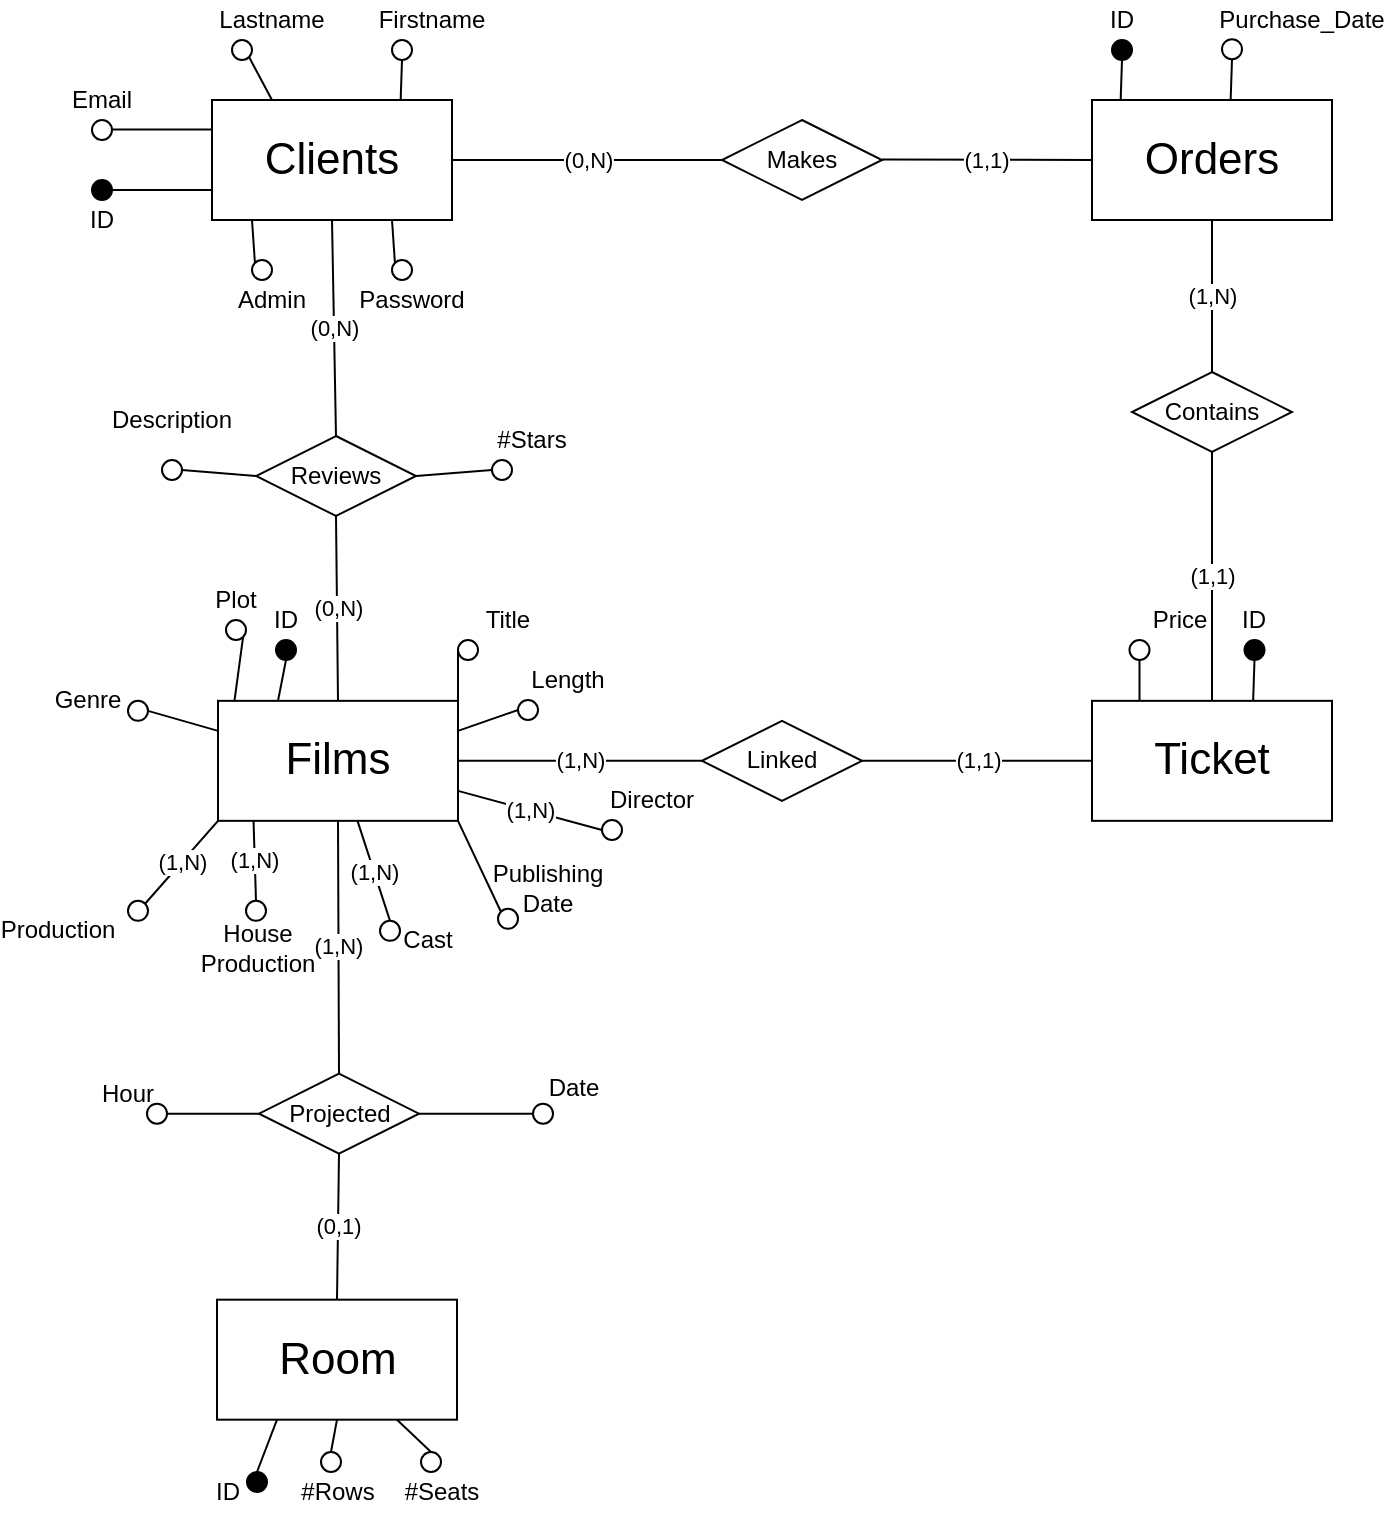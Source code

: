 <mxfile version="15.5.2" type="device"><diagram id="5U_fupSx3_Vks2VWwkDU" name="Page-1"><mxGraphModel dx="1422" dy="762" grid="1" gridSize="10" guides="1" tooltips="1" connect="1" arrows="1" fold="1" page="1" pageScale="1" pageWidth="827" pageHeight="1169" math="0" shadow="0"><root><mxCell id="0"/><mxCell id="1" parent="0"/><mxCell id="9pGrAWd3-8ZgXKkpWFbN-2" value="&lt;font style=&quot;font-size: 22px&quot;&gt;Clients&lt;/font&gt;" style="rounded=0;whiteSpace=wrap;html=1;" vertex="1" parent="1"><mxGeometry x="189" y="175" width="120" height="60" as="geometry"/></mxCell><mxCell id="9pGrAWd3-8ZgXKkpWFbN-3" value="" style="ellipse;whiteSpace=wrap;html=1;aspect=fixed;fillColor=none;" vertex="1" parent="1"><mxGeometry x="129" y="185" width="10" height="10" as="geometry"/></mxCell><mxCell id="9pGrAWd3-8ZgXKkpWFbN-4" value="Email" style="text;html=1;strokeColor=none;fillColor=none;align=center;verticalAlign=middle;whiteSpace=wrap;rounded=0;" vertex="1" parent="1"><mxGeometry x="114" y="165" width="40" height="20" as="geometry"/></mxCell><mxCell id="9pGrAWd3-8ZgXKkpWFbN-7" value="" style="ellipse;whiteSpace=wrap;html=1;aspect=fixed;fillColor=none;" vertex="1" parent="1"><mxGeometry x="279" y="145" width="10" height="10" as="geometry"/></mxCell><mxCell id="9pGrAWd3-8ZgXKkpWFbN-8" value="Firstname" style="text;html=1;strokeColor=none;fillColor=none;align=center;verticalAlign=middle;whiteSpace=wrap;rounded=0;" vertex="1" parent="1"><mxGeometry x="279" y="125" width="40" height="20" as="geometry"/></mxCell><mxCell id="9pGrAWd3-8ZgXKkpWFbN-9" value="" style="endArrow=none;html=1;exitX=0.786;exitY=0.007;exitDx=0;exitDy=0;entryX=0.5;entryY=1;entryDx=0;entryDy=0;exitPerimeter=0;" edge="1" parent="1" source="9pGrAWd3-8ZgXKkpWFbN-2" target="9pGrAWd3-8ZgXKkpWFbN-7"><mxGeometry width="50" height="50" relative="1" as="geometry"><mxPoint x="249" y="165.0" as="sourcePoint"/><mxPoint x="299" y="165.0" as="targetPoint"/></mxGeometry></mxCell><mxCell id="9pGrAWd3-8ZgXKkpWFbN-10" value="" style="ellipse;whiteSpace=wrap;html=1;aspect=fixed;fillColor=none;" vertex="1" parent="1"><mxGeometry x="199" y="145" width="10" height="10" as="geometry"/></mxCell><mxCell id="9pGrAWd3-8ZgXKkpWFbN-11" value="Lastname" style="text;html=1;strokeColor=none;fillColor=none;align=center;verticalAlign=middle;whiteSpace=wrap;rounded=0;" vertex="1" parent="1"><mxGeometry x="199" y="125" width="40" height="20" as="geometry"/></mxCell><mxCell id="9pGrAWd3-8ZgXKkpWFbN-12" value="" style="endArrow=none;html=1;exitX=0.25;exitY=0;exitDx=0;exitDy=0;entryX=1;entryY=1;entryDx=0;entryDy=0;" edge="1" parent="1" source="9pGrAWd3-8ZgXKkpWFbN-2" target="9pGrAWd3-8ZgXKkpWFbN-10"><mxGeometry width="50" height="50" relative="1" as="geometry"><mxPoint x="293.32" y="185.42" as="sourcePoint"/><mxPoint x="294" y="165" as="targetPoint"/></mxGeometry></mxCell><mxCell id="9pGrAWd3-8ZgXKkpWFbN-13" value="" style="ellipse;whiteSpace=wrap;html=1;aspect=fixed;fillColor=none;" vertex="1" parent="1"><mxGeometry x="279" y="255" width="10" height="10" as="geometry"/></mxCell><mxCell id="9pGrAWd3-8ZgXKkpWFbN-14" value="Password" style="text;html=1;strokeColor=none;fillColor=none;align=center;verticalAlign=middle;whiteSpace=wrap;rounded=0;" vertex="1" parent="1"><mxGeometry x="269" y="265" width="40" height="20" as="geometry"/></mxCell><mxCell id="9pGrAWd3-8ZgXKkpWFbN-15" value="" style="endArrow=none;html=1;exitX=0.75;exitY=1;exitDx=0;exitDy=0;entryX=0;entryY=0;entryDx=0;entryDy=0;" edge="1" parent="1" source="9pGrAWd3-8ZgXKkpWFbN-2" target="9pGrAWd3-8ZgXKkpWFbN-13"><mxGeometry width="50" height="50" relative="1" as="geometry"><mxPoint x="293.32" y="185.42" as="sourcePoint"/><mxPoint x="294" y="165" as="targetPoint"/></mxGeometry></mxCell><mxCell id="9pGrAWd3-8ZgXKkpWFbN-16" value="" style="ellipse;whiteSpace=wrap;html=1;aspect=fixed;fillColor=none;" vertex="1" parent="1"><mxGeometry x="209" y="255" width="10" height="10" as="geometry"/></mxCell><mxCell id="9pGrAWd3-8ZgXKkpWFbN-17" value="Admin" style="text;html=1;strokeColor=none;fillColor=none;align=center;verticalAlign=middle;whiteSpace=wrap;rounded=0;" vertex="1" parent="1"><mxGeometry x="199" y="265" width="40" height="20" as="geometry"/></mxCell><mxCell id="9pGrAWd3-8ZgXKkpWFbN-18" value="" style="endArrow=none;html=1;exitX=0.75;exitY=1;exitDx=0;exitDy=0;entryX=0;entryY=0;entryDx=0;entryDy=0;" edge="1" parent="1" target="9pGrAWd3-8ZgXKkpWFbN-16"><mxGeometry width="50" height="50" relative="1" as="geometry"><mxPoint x="209" y="235" as="sourcePoint"/><mxPoint x="224" y="165" as="targetPoint"/></mxGeometry></mxCell><mxCell id="9pGrAWd3-8ZgXKkpWFbN-20" value="" style="endArrow=none;html=1;exitX=1;exitY=0.25;exitDx=0;exitDy=0;" edge="1" parent="1"><mxGeometry width="50" height="50" relative="1" as="geometry"><mxPoint x="139" y="189.76" as="sourcePoint"/><mxPoint x="189" y="189.76" as="targetPoint"/></mxGeometry></mxCell><mxCell id="9pGrAWd3-8ZgXKkpWFbN-21" value="Makes" style="rhombus;whiteSpace=wrap;html=1;fillColor=none;" vertex="1" parent="1"><mxGeometry x="444" y="185" width="80" height="40" as="geometry"/></mxCell><mxCell id="9pGrAWd3-8ZgXKkpWFbN-22" value="&lt;font style=&quot;font-size: 22px&quot;&gt;Orders&lt;/font&gt;" style="rounded=0;whiteSpace=wrap;html=1;" vertex="1" parent="1"><mxGeometry x="629" y="175" width="120" height="60" as="geometry"/></mxCell><mxCell id="9pGrAWd3-8ZgXKkpWFbN-23" value="(1,1)" style="endArrow=none;html=1;exitX=1;exitY=0.5;exitDx=0;exitDy=0;entryX=0;entryY=0.5;entryDx=0;entryDy=0;" edge="1" parent="1" target="9pGrAWd3-8ZgXKkpWFbN-22"><mxGeometry width="50" height="50" relative="1" as="geometry"><mxPoint x="524" y="204.76" as="sourcePoint"/><mxPoint x="584" y="204.76" as="targetPoint"/></mxGeometry></mxCell><mxCell id="9pGrAWd3-8ZgXKkpWFbN-24" value="" style="ellipse;whiteSpace=wrap;html=1;aspect=fixed;fillColor=#000000;" vertex="1" parent="1"><mxGeometry x="639" y="145" width="10" height="10" as="geometry"/></mxCell><mxCell id="9pGrAWd3-8ZgXKkpWFbN-25" value="ID" style="text;html=1;strokeColor=none;fillColor=none;align=center;verticalAlign=middle;whiteSpace=wrap;rounded=0;" vertex="1" parent="1"><mxGeometry x="624" y="125" width="40" height="20" as="geometry"/></mxCell><mxCell id="9pGrAWd3-8ZgXKkpWFbN-26" value="" style="endArrow=none;html=1;exitX=0.786;exitY=0.007;exitDx=0;exitDy=0;entryX=0.5;entryY=1;entryDx=0;entryDy=0;exitPerimeter=0;" edge="1" parent="1" target="9pGrAWd3-8ZgXKkpWFbN-24"><mxGeometry width="50" height="50" relative="1" as="geometry"><mxPoint x="643.32" y="175.42" as="sourcePoint"/><mxPoint x="659" y="165.0" as="targetPoint"/></mxGeometry></mxCell><mxCell id="9pGrAWd3-8ZgXKkpWFbN-27" value="" style="ellipse;whiteSpace=wrap;html=1;aspect=fixed;fillColor=none;" vertex="1" parent="1"><mxGeometry x="694" y="144.58" width="10" height="10" as="geometry"/></mxCell><mxCell id="9pGrAWd3-8ZgXKkpWFbN-28" value="Purchase_Date" style="text;html=1;strokeColor=none;fillColor=none;align=center;verticalAlign=middle;whiteSpace=wrap;rounded=0;" vertex="1" parent="1"><mxGeometry x="714" y="125" width="40" height="20" as="geometry"/></mxCell><mxCell id="9pGrAWd3-8ZgXKkpWFbN-29" value="" style="endArrow=none;html=1;exitX=0.786;exitY=0.007;exitDx=0;exitDy=0;entryX=0.5;entryY=1;entryDx=0;entryDy=0;exitPerimeter=0;" edge="1" parent="1" target="9pGrAWd3-8ZgXKkpWFbN-27"><mxGeometry width="50" height="50" relative="1" as="geometry"><mxPoint x="698.32" y="175" as="sourcePoint"/><mxPoint x="714" y="164.58" as="targetPoint"/></mxGeometry></mxCell><mxCell id="9pGrAWd3-8ZgXKkpWFbN-43" value="(1,N)" style="endArrow=none;html=1;exitX=0.5;exitY=0;exitDx=0;exitDy=0;entryX=0.5;entryY=1;entryDx=0;entryDy=0;" edge="1" parent="1" source="9pGrAWd3-8ZgXKkpWFbN-105" target="9pGrAWd3-8ZgXKkpWFbN-22"><mxGeometry width="50" height="50" relative="1" as="geometry"><mxPoint x="859" y="205" as="sourcePoint"/><mxPoint x="809" y="175" as="targetPoint"/></mxGeometry></mxCell><mxCell id="9pGrAWd3-8ZgXKkpWFbN-58" value="(0,N)" style="endArrow=none;html=1;exitX=0;exitY=0.5;exitDx=0;exitDy=0;entryX=1;entryY=0.5;entryDx=0;entryDy=0;" edge="1" parent="1" source="9pGrAWd3-8ZgXKkpWFbN-21"><mxGeometry width="50" height="50" relative="1" as="geometry"><mxPoint x="374" y="205" as="sourcePoint"/><mxPoint x="309" y="205" as="targetPoint"/></mxGeometry></mxCell><mxCell id="9pGrAWd3-8ZgXKkpWFbN-61" value="" style="ellipse;whiteSpace=wrap;html=1;aspect=fixed;fillColor=#000000;" vertex="1" parent="1"><mxGeometry x="129" y="215" width="10" height="10" as="geometry"/></mxCell><mxCell id="9pGrAWd3-8ZgXKkpWFbN-62" value="" style="endArrow=none;html=1;exitX=1;exitY=0.5;exitDx=0;exitDy=0;entryX=0;entryY=0.75;entryDx=0;entryDy=0;" edge="1" parent="1" source="9pGrAWd3-8ZgXKkpWFbN-61" target="9pGrAWd3-8ZgXKkpWFbN-2"><mxGeometry width="50" height="50" relative="1" as="geometry"><mxPoint x="129" y="235" as="sourcePoint"/><mxPoint x="179" y="235" as="targetPoint"/></mxGeometry></mxCell><mxCell id="9pGrAWd3-8ZgXKkpWFbN-63" value="ID" style="text;html=1;strokeColor=none;fillColor=none;align=center;verticalAlign=middle;whiteSpace=wrap;rounded=0;" vertex="1" parent="1"><mxGeometry x="114" y="225" width="40" height="20" as="geometry"/></mxCell><mxCell id="9pGrAWd3-8ZgXKkpWFbN-84" value="(1,N)" style="endArrow=none;html=1;exitX=0.5;exitY=1;exitDx=0;exitDy=0;entryX=0.5;entryY=0;entryDx=0;entryDy=0;" edge="1" parent="1" source="9pGrAWd3-8ZgXKkpWFbN-107" target="9pGrAWd3-8ZgXKkpWFbN-89"><mxGeometry width="50" height="50" relative="1" as="geometry"><mxPoint x="607" y="265.0" as="sourcePoint"/><mxPoint x="284" y="565" as="targetPoint"/></mxGeometry></mxCell><mxCell id="9pGrAWd3-8ZgXKkpWFbN-89" value="Projected" style="rhombus;whiteSpace=wrap;html=1;fillColor=none;" vertex="1" parent="1"><mxGeometry x="212.5" y="661.84" width="80" height="40" as="geometry"/></mxCell><mxCell id="9pGrAWd3-8ZgXKkpWFbN-90" value="(0,1)" style="endArrow=none;html=1;exitX=0.5;exitY=1;exitDx=0;exitDy=0;entryX=0.5;entryY=0;entryDx=0;entryDy=0;" edge="1" parent="1" source="9pGrAWd3-8ZgXKkpWFbN-89" target="9pGrAWd3-8ZgXKkpWFbN-91"><mxGeometry width="50" height="50" relative="1" as="geometry"><mxPoint x="628.5" y="465.42" as="sourcePoint"/><mxPoint x="628.5" y="555.42" as="targetPoint"/></mxGeometry></mxCell><mxCell id="9pGrAWd3-8ZgXKkpWFbN-91" value="&lt;font style=&quot;font-size: 22px&quot;&gt;Room&lt;/font&gt;" style="rounded=0;whiteSpace=wrap;html=1;" vertex="1" parent="1"><mxGeometry x="191.5" y="774.84" width="120" height="60" as="geometry"/></mxCell><mxCell id="9pGrAWd3-8ZgXKkpWFbN-99" value="" style="ellipse;whiteSpace=wrap;html=1;aspect=fixed;fillColor=#000000;" vertex="1" parent="1"><mxGeometry x="206.5" y="861" width="10" height="10" as="geometry"/></mxCell><mxCell id="9pGrAWd3-8ZgXKkpWFbN-100" value="" style="endArrow=none;html=1;exitX=0.25;exitY=1;exitDx=0;exitDy=0;entryX=0.5;entryY=0;entryDx=0;entryDy=0;" edge="1" parent="1" target="9pGrAWd3-8ZgXKkpWFbN-99" source="9pGrAWd3-8ZgXKkpWFbN-91"><mxGeometry width="50" height="50" relative="1" as="geometry"><mxPoint x="210.82" y="891.42" as="sourcePoint"/><mxPoint x="196.5" y="854" as="targetPoint"/></mxGeometry></mxCell><mxCell id="9pGrAWd3-8ZgXKkpWFbN-101" value="ID" style="text;html=1;strokeColor=none;fillColor=none;align=center;verticalAlign=middle;whiteSpace=wrap;rounded=0;" vertex="1" parent="1"><mxGeometry x="176.5" y="861" width="40" height="20" as="geometry"/></mxCell><mxCell id="9pGrAWd3-8ZgXKkpWFbN-102" value="" style="ellipse;whiteSpace=wrap;html=1;aspect=fixed;fillColor=none;" vertex="1" parent="1"><mxGeometry x="243.5" y="851.0" width="10" height="10" as="geometry"/></mxCell><mxCell id="9pGrAWd3-8ZgXKkpWFbN-103" value="#Seats" style="text;html=1;strokeColor=none;fillColor=none;align=center;verticalAlign=middle;whiteSpace=wrap;rounded=0;" vertex="1" parent="1"><mxGeometry x="284" y="861.0" width="40" height="20" as="geometry"/></mxCell><mxCell id="9pGrAWd3-8ZgXKkpWFbN-104" value="" style="endArrow=none;html=1;exitX=0.5;exitY=1;exitDx=0;exitDy=0;entryX=0.5;entryY=0;entryDx=0;entryDy=0;" edge="1" parent="1" target="9pGrAWd3-8ZgXKkpWFbN-102" source="9pGrAWd3-8ZgXKkpWFbN-91"><mxGeometry width="50" height="50" relative="1" as="geometry"><mxPoint x="234" y="774.84" as="sourcePoint"/><mxPoint x="319" y="764.42" as="targetPoint"/></mxGeometry></mxCell><mxCell id="9pGrAWd3-8ZgXKkpWFbN-105" value="Contains" style="rhombus;whiteSpace=wrap;html=1;fillColor=none;" vertex="1" parent="1"><mxGeometry x="649" y="311" width="80" height="40" as="geometry"/></mxCell><mxCell id="9pGrAWd3-8ZgXKkpWFbN-106" value="(1,1)" style="endArrow=none;html=1;entryX=0.5;entryY=1;entryDx=0;entryDy=0;exitX=0.5;exitY=0;exitDx=0;exitDy=0;" edge="1" parent="1" target="9pGrAWd3-8ZgXKkpWFbN-105" source="9pGrAWd3-8ZgXKkpWFbN-141"><mxGeometry width="50" height="50" relative="1" as="geometry"><mxPoint x="913" y="205.0" as="sourcePoint"/><mxPoint x="863.0" y="165.0" as="targetPoint"/></mxGeometry></mxCell><mxCell id="9pGrAWd3-8ZgXKkpWFbN-107" value="&lt;font style=&quot;font-size: 22px&quot;&gt;Films&lt;/font&gt;" style="rounded=0;whiteSpace=wrap;html=1;" vertex="1" parent="1"><mxGeometry x="192" y="475.42" width="120" height="60" as="geometry"/></mxCell><mxCell id="9pGrAWd3-8ZgXKkpWFbN-108" value="" style="ellipse;whiteSpace=wrap;html=1;aspect=fixed;fillColor=#000000;" vertex="1" parent="1"><mxGeometry x="221" y="445.0" width="10" height="10" as="geometry"/></mxCell><mxCell id="9pGrAWd3-8ZgXKkpWFbN-109" value="" style="endArrow=none;html=1;exitX=0.25;exitY=0;exitDx=0;exitDy=0;entryX=0.5;entryY=1;entryDx=0;entryDy=0;" edge="1" parent="1" target="9pGrAWd3-8ZgXKkpWFbN-108" source="9pGrAWd3-8ZgXKkpWFbN-107"><mxGeometry width="50" height="50" relative="1" as="geometry"><mxPoint x="201.32" y="475.84" as="sourcePoint"/><mxPoint x="217" y="465.42" as="targetPoint"/></mxGeometry></mxCell><mxCell id="9pGrAWd3-8ZgXKkpWFbN-110" value="ID" style="text;html=1;strokeColor=none;fillColor=none;align=center;verticalAlign=middle;whiteSpace=wrap;rounded=0;" vertex="1" parent="1"><mxGeometry x="206" y="425.0" width="40" height="20" as="geometry"/></mxCell><mxCell id="9pGrAWd3-8ZgXKkpWFbN-111" value="" style="ellipse;whiteSpace=wrap;html=1;aspect=fixed;fillColor=none;" vertex="1" parent="1"><mxGeometry x="647.75" y="445" width="10" height="10" as="geometry"/></mxCell><mxCell id="9pGrAWd3-8ZgXKkpWFbN-112" value="Price" style="text;html=1;strokeColor=none;fillColor=none;align=center;verticalAlign=middle;whiteSpace=wrap;rounded=0;" vertex="1" parent="1"><mxGeometry x="652.75" y="425" width="40" height="20" as="geometry"/></mxCell><mxCell id="9pGrAWd3-8ZgXKkpWFbN-113" value="" style="endArrow=none;html=1;exitX=0.5;exitY=0;exitDx=0;exitDy=0;entryX=0.5;entryY=1;entryDx=0;entryDy=0;" edge="1" parent="1" target="9pGrAWd3-8ZgXKkpWFbN-111"><mxGeometry width="50" height="50" relative="1" as="geometry"><mxPoint x="652.75" y="475.42" as="sourcePoint"/><mxPoint x="737.75" y="465.0" as="targetPoint"/></mxGeometry></mxCell><mxCell id="9pGrAWd3-8ZgXKkpWFbN-114" value="" style="ellipse;whiteSpace=wrap;html=1;aspect=fixed;fillColor=none;" vertex="1" parent="1"><mxGeometry x="312" y="445" width="10" height="10" as="geometry"/></mxCell><mxCell id="9pGrAWd3-8ZgXKkpWFbN-115" value="Title" style="text;html=1;strokeColor=none;fillColor=none;align=center;verticalAlign=middle;whiteSpace=wrap;rounded=0;" vertex="1" parent="1"><mxGeometry x="317" y="425" width="40" height="20" as="geometry"/></mxCell><mxCell id="9pGrAWd3-8ZgXKkpWFbN-116" value="" style="endArrow=none;html=1;entryX=0;entryY=0.5;entryDx=0;entryDy=0;exitX=1;exitY=0;exitDx=0;exitDy=0;" edge="1" parent="1" source="9pGrAWd3-8ZgXKkpWFbN-107" target="9pGrAWd3-8ZgXKkpWFbN-114"><mxGeometry width="50" height="50" relative="1" as="geometry"><mxPoint x="346" y="484.42" as="sourcePoint"/><mxPoint x="382" y="485.0" as="targetPoint"/></mxGeometry></mxCell><mxCell id="9pGrAWd3-8ZgXKkpWFbN-117" value="" style="ellipse;whiteSpace=wrap;html=1;aspect=fixed;fillColor=none;" vertex="1" parent="1"><mxGeometry x="342" y="475" width="10" height="10" as="geometry"/></mxCell><mxCell id="9pGrAWd3-8ZgXKkpWFbN-118" value="Length" style="text;html=1;strokeColor=none;fillColor=none;align=center;verticalAlign=middle;whiteSpace=wrap;rounded=0;" vertex="1" parent="1"><mxGeometry x="347" y="455" width="40" height="20" as="geometry"/></mxCell><mxCell id="9pGrAWd3-8ZgXKkpWFbN-119" value="" style="endArrow=none;html=1;entryX=0;entryY=0.5;entryDx=0;entryDy=0;exitX=1;exitY=0.25;exitDx=0;exitDy=0;" edge="1" parent="1" source="9pGrAWd3-8ZgXKkpWFbN-107" target="9pGrAWd3-8ZgXKkpWFbN-117"><mxGeometry width="50" height="50" relative="1" as="geometry"><mxPoint x="342" y="515.84" as="sourcePoint"/><mxPoint x="412" y="525.42" as="targetPoint"/></mxGeometry></mxCell><mxCell id="9pGrAWd3-8ZgXKkpWFbN-120" value="" style="ellipse;whiteSpace=wrap;html=1;aspect=fixed;fillColor=none;" vertex="1" parent="1"><mxGeometry x="384" y="535" width="10" height="10" as="geometry"/></mxCell><mxCell id="9pGrAWd3-8ZgXKkpWFbN-121" value="Director" style="text;html=1;strokeColor=none;fillColor=none;align=center;verticalAlign=middle;whiteSpace=wrap;rounded=0;" vertex="1" parent="1"><mxGeometry x="389" y="515" width="40" height="20" as="geometry"/></mxCell><mxCell id="9pGrAWd3-8ZgXKkpWFbN-122" value="(1,N)" style="endArrow=none;html=1;entryX=0;entryY=0.5;entryDx=0;entryDy=0;exitX=1;exitY=0.25;exitDx=0;exitDy=0;" edge="1" parent="1" target="9pGrAWd3-8ZgXKkpWFbN-120"><mxGeometry width="50" height="50" relative="1" as="geometry"><mxPoint x="312" y="520.42" as="sourcePoint"/><mxPoint x="412" y="555.42" as="targetPoint"/></mxGeometry></mxCell><mxCell id="9pGrAWd3-8ZgXKkpWFbN-123" value="" style="ellipse;whiteSpace=wrap;html=1;aspect=fixed;fillColor=none;" vertex="1" parent="1"><mxGeometry x="273" y="585.42" width="10" height="10" as="geometry"/></mxCell><mxCell id="9pGrAWd3-8ZgXKkpWFbN-124" value="Cast" style="text;html=1;strokeColor=none;fillColor=none;align=center;verticalAlign=middle;whiteSpace=wrap;rounded=0;" vertex="1" parent="1"><mxGeometry x="277" y="585.42" width="40" height="20" as="geometry"/></mxCell><mxCell id="9pGrAWd3-8ZgXKkpWFbN-125" value="(1,N)" style="endArrow=none;html=1;entryX=0.5;entryY=0;entryDx=0;entryDy=0;" edge="1" parent="1" source="9pGrAWd3-8ZgXKkpWFbN-107" target="9pGrAWd3-8ZgXKkpWFbN-123"><mxGeometry width="50" height="50" relative="1" as="geometry"><mxPoint x="262" y="560.42" as="sourcePoint"/><mxPoint x="362" y="595.42" as="targetPoint"/></mxGeometry></mxCell><mxCell id="9pGrAWd3-8ZgXKkpWFbN-126" value="" style="ellipse;whiteSpace=wrap;html=1;aspect=fixed;fillColor=none;" vertex="1" parent="1"><mxGeometry x="206" y="575.42" width="10" height="10" as="geometry"/></mxCell><mxCell id="9pGrAWd3-8ZgXKkpWFbN-127" value="House&lt;br&gt;Production" style="text;html=1;strokeColor=none;fillColor=none;align=center;verticalAlign=middle;whiteSpace=wrap;rounded=0;" vertex="1" parent="1"><mxGeometry x="192" y="589.42" width="40" height="20" as="geometry"/></mxCell><mxCell id="9pGrAWd3-8ZgXKkpWFbN-128" value="(1,N)" style="endArrow=none;html=1;entryX=0.5;entryY=0;entryDx=0;entryDy=0;exitX=0.148;exitY=0.997;exitDx=0;exitDy=0;exitPerimeter=0;" edge="1" parent="1" source="9pGrAWd3-8ZgXKkpWFbN-107" target="9pGrAWd3-8ZgXKkpWFbN-126"><mxGeometry width="50" height="50" relative="1" as="geometry"><mxPoint x="262" y="545.42" as="sourcePoint"/><mxPoint x="262" y="565.42" as="targetPoint"/></mxGeometry></mxCell><mxCell id="9pGrAWd3-8ZgXKkpWFbN-129" value="" style="ellipse;whiteSpace=wrap;html=1;aspect=fixed;fillColor=none;" vertex="1" parent="1"><mxGeometry x="147" y="575.42" width="10" height="10" as="geometry"/></mxCell><mxCell id="9pGrAWd3-8ZgXKkpWFbN-130" value="(1,N)" style="endArrow=none;html=1;entryX=0;entryY=1;entryDx=0;entryDy=0;exitX=1;exitY=0;exitDx=0;exitDy=0;" edge="1" parent="1" source="9pGrAWd3-8ZgXKkpWFbN-129" target="9pGrAWd3-8ZgXKkpWFbN-107"><mxGeometry width="50" height="50" relative="1" as="geometry"><mxPoint x="172" y="555.42" as="sourcePoint"/><mxPoint x="272" y="575.42" as="targetPoint"/></mxGeometry></mxCell><mxCell id="9pGrAWd3-8ZgXKkpWFbN-131" value="Production" style="text;html=1;strokeColor=none;fillColor=none;align=center;verticalAlign=middle;whiteSpace=wrap;rounded=0;" vertex="1" parent="1"><mxGeometry x="92" y="580.42" width="40" height="20" as="geometry"/></mxCell><mxCell id="9pGrAWd3-8ZgXKkpWFbN-132" value="" style="ellipse;whiteSpace=wrap;html=1;aspect=fixed;fillColor=none;" vertex="1" parent="1"><mxGeometry x="332" y="579.42" width="10" height="10" as="geometry"/></mxCell><mxCell id="9pGrAWd3-8ZgXKkpWFbN-133" value="Publishing&lt;br&gt;Date" style="text;html=1;strokeColor=none;fillColor=none;align=center;verticalAlign=middle;whiteSpace=wrap;rounded=0;" vertex="1" parent="1"><mxGeometry x="337" y="559.42" width="40" height="20" as="geometry"/></mxCell><mxCell id="9pGrAWd3-8ZgXKkpWFbN-134" value="" style="endArrow=none;html=1;entryX=0;entryY=0;entryDx=0;entryDy=0;exitX=1;exitY=1;exitDx=0;exitDy=0;" edge="1" parent="1" source="9pGrAWd3-8ZgXKkpWFbN-107" target="9pGrAWd3-8ZgXKkpWFbN-132"><mxGeometry width="50" height="50" relative="1" as="geometry"><mxPoint x="317" y="560.42" as="sourcePoint"/><mxPoint x="417" y="595.42" as="targetPoint"/></mxGeometry></mxCell><mxCell id="9pGrAWd3-8ZgXKkpWFbN-135" value="" style="ellipse;whiteSpace=wrap;html=1;aspect=fixed;fillColor=none;" vertex="1" parent="1"><mxGeometry x="196" y="435" width="10" height="10" as="geometry"/></mxCell><mxCell id="9pGrAWd3-8ZgXKkpWFbN-136" value="Plot" style="text;html=1;strokeColor=none;fillColor=none;align=center;verticalAlign=middle;whiteSpace=wrap;rounded=0;" vertex="1" parent="1"><mxGeometry x="181" y="415" width="40" height="20" as="geometry"/></mxCell><mxCell id="9pGrAWd3-8ZgXKkpWFbN-137" value="" style="endArrow=none;html=1;entryX=1;entryY=1;entryDx=0;entryDy=0;exitX=0.068;exitY=0.008;exitDx=0;exitDy=0;exitPerimeter=0;" edge="1" parent="1" source="9pGrAWd3-8ZgXKkpWFbN-107" target="9pGrAWd3-8ZgXKkpWFbN-135"><mxGeometry width="50" height="50" relative="1" as="geometry"><mxPoint x="238" y="465" as="sourcePoint"/><mxPoint x="246" y="484.58" as="targetPoint"/></mxGeometry></mxCell><mxCell id="9pGrAWd3-8ZgXKkpWFbN-138" value="" style="ellipse;whiteSpace=wrap;html=1;aspect=fixed;fillColor=none;" vertex="1" parent="1"><mxGeometry x="147" y="475.42" width="10" height="10" as="geometry"/></mxCell><mxCell id="9pGrAWd3-8ZgXKkpWFbN-139" value="Genre" style="text;html=1;strokeColor=none;fillColor=none;align=center;verticalAlign=middle;whiteSpace=wrap;rounded=0;" vertex="1" parent="1"><mxGeometry x="107" y="465" width="40" height="20" as="geometry"/></mxCell><mxCell id="9pGrAWd3-8ZgXKkpWFbN-140" value="" style="endArrow=none;html=1;entryX=1;entryY=0.5;entryDx=0;entryDy=0;exitX=0;exitY=0.25;exitDx=0;exitDy=0;" edge="1" parent="1" source="9pGrAWd3-8ZgXKkpWFbN-107" target="9pGrAWd3-8ZgXKkpWFbN-138"><mxGeometry width="50" height="50" relative="1" as="geometry"><mxPoint x="202" y="485.42" as="sourcePoint"/><mxPoint x="165.536" y="463.956" as="targetPoint"/></mxGeometry></mxCell><mxCell id="9pGrAWd3-8ZgXKkpWFbN-141" value="&lt;font style=&quot;font-size: 22px&quot;&gt;Ticket&lt;/font&gt;" style="rounded=0;whiteSpace=wrap;html=1;" vertex="1" parent="1"><mxGeometry x="629" y="475.42" width="120" height="60" as="geometry"/></mxCell><mxCell id="9pGrAWd3-8ZgXKkpWFbN-142" value="" style="ellipse;whiteSpace=wrap;html=1;aspect=fixed;fillColor=#000000;" vertex="1" parent="1"><mxGeometry x="705.25" y="445" width="10" height="10" as="geometry"/></mxCell><mxCell id="9pGrAWd3-8ZgXKkpWFbN-143" value="ID" style="text;html=1;strokeColor=none;fillColor=none;align=center;verticalAlign=middle;whiteSpace=wrap;rounded=0;" vertex="1" parent="1"><mxGeometry x="690.25" y="425" width="40" height="20" as="geometry"/></mxCell><mxCell id="9pGrAWd3-8ZgXKkpWFbN-144" value="" style="endArrow=none;html=1;exitX=0.786;exitY=0.007;exitDx=0;exitDy=0;entryX=0.5;entryY=1;entryDx=0;entryDy=0;exitPerimeter=0;" edge="1" parent="1" target="9pGrAWd3-8ZgXKkpWFbN-142"><mxGeometry width="50" height="50" relative="1" as="geometry"><mxPoint x="709.57" y="475.42" as="sourcePoint"/><mxPoint x="725.25" y="465" as="targetPoint"/></mxGeometry></mxCell><mxCell id="9pGrAWd3-8ZgXKkpWFbN-145" value="(1,1)" style="endArrow=none;html=1;entryX=1;entryY=0.5;entryDx=0;entryDy=0;exitX=0;exitY=0.5;exitDx=0;exitDy=0;" edge="1" parent="1" source="9pGrAWd3-8ZgXKkpWFbN-141" target="9pGrAWd3-8ZgXKkpWFbN-146"><mxGeometry width="50" height="50" relative="1" as="geometry"><mxPoint x="614" y="505" as="sourcePoint"/><mxPoint x="754" y="525" as="targetPoint"/></mxGeometry></mxCell><mxCell id="9pGrAWd3-8ZgXKkpWFbN-146" value="Linked" style="rhombus;whiteSpace=wrap;html=1;fillColor=none;" vertex="1" parent="1"><mxGeometry x="434" y="485.42" width="80" height="40" as="geometry"/></mxCell><mxCell id="9pGrAWd3-8ZgXKkpWFbN-147" value="(1,N)" style="endArrow=none;html=1;entryX=1;entryY=0.5;entryDx=0;entryDy=0;exitX=0;exitY=0.5;exitDx=0;exitDy=0;" edge="1" parent="1" source="9pGrAWd3-8ZgXKkpWFbN-146" target="9pGrAWd3-8ZgXKkpWFbN-107"><mxGeometry width="50" height="50" relative="1" as="geometry"><mxPoint x="494" y="505" as="sourcePoint"/><mxPoint x="976.66" y="455" as="targetPoint"/></mxGeometry></mxCell><mxCell id="9pGrAWd3-8ZgXKkpWFbN-153" value="" style="ellipse;whiteSpace=wrap;html=1;aspect=fixed;fillColor=none;" vertex="1" parent="1"><mxGeometry x="349.5" y="676.84" width="10" height="10" as="geometry"/></mxCell><mxCell id="9pGrAWd3-8ZgXKkpWFbN-154" value="Date" style="text;html=1;strokeColor=none;fillColor=none;align=center;verticalAlign=middle;whiteSpace=wrap;rounded=0;" vertex="1" parent="1"><mxGeometry x="349.5" y="658.84" width="40" height="20" as="geometry"/></mxCell><mxCell id="9pGrAWd3-8ZgXKkpWFbN-155" value="" style="endArrow=none;html=1;exitX=1;exitY=0.5;exitDx=0;exitDy=0;entryX=0;entryY=0.5;entryDx=0;entryDy=0;" edge="1" parent="1" source="9pGrAWd3-8ZgXKkpWFbN-89" target="9pGrAWd3-8ZgXKkpWFbN-153"><mxGeometry width="50" height="50" relative="1" as="geometry"><mxPoint x="356.5" y="712.55" as="sourcePoint"/><mxPoint x="89" y="691.13" as="targetPoint"/></mxGeometry></mxCell><mxCell id="9pGrAWd3-8ZgXKkpWFbN-156" value="" style="ellipse;whiteSpace=wrap;html=1;aspect=fixed;fillColor=none;" vertex="1" parent="1"><mxGeometry x="156.5" y="676.84" width="10" height="10" as="geometry"/></mxCell><mxCell id="9pGrAWd3-8ZgXKkpWFbN-157" value="Hour" style="text;html=1;strokeColor=none;fillColor=none;align=center;verticalAlign=middle;whiteSpace=wrap;rounded=0;" vertex="1" parent="1"><mxGeometry x="126.5" y="661.84" width="40" height="20" as="geometry"/></mxCell><mxCell id="9pGrAWd3-8ZgXKkpWFbN-159" value="" style="endArrow=none;html=1;exitX=1;exitY=0.5;exitDx=0;exitDy=0;entryX=0;entryY=0.5;entryDx=0;entryDy=0;" edge="1" parent="1" source="9pGrAWd3-8ZgXKkpWFbN-156" target="9pGrAWd3-8ZgXKkpWFbN-89"><mxGeometry width="50" height="50" relative="1" as="geometry"><mxPoint x="162.21" y="683.76" as="sourcePoint"/><mxPoint x="162.71" y="652.34" as="targetPoint"/></mxGeometry></mxCell><mxCell id="9pGrAWd3-8ZgXKkpWFbN-160" value="Reviews" style="rhombus;whiteSpace=wrap;html=1;fillColor=none;" vertex="1" parent="1"><mxGeometry x="211" y="343" width="80" height="40" as="geometry"/></mxCell><mxCell id="9pGrAWd3-8ZgXKkpWFbN-161" value="(0,N)" style="endArrow=none;html=1;entryX=0.5;entryY=1;entryDx=0;entryDy=0;exitX=0.5;exitY=0;exitDx=0;exitDy=0;" edge="1" parent="1" source="9pGrAWd3-8ZgXKkpWFbN-107" target="9pGrAWd3-8ZgXKkpWFbN-160"><mxGeometry width="50" height="50" relative="1" as="geometry"><mxPoint x="814" y="335" as="sourcePoint"/><mxPoint x="484" y="325" as="targetPoint"/></mxGeometry></mxCell><mxCell id="9pGrAWd3-8ZgXKkpWFbN-162" value="(0,N)" style="endArrow=none;html=1;entryX=0.5;entryY=1;entryDx=0;entryDy=0;exitX=0.5;exitY=0;exitDx=0;exitDy=0;" edge="1" parent="1" source="9pGrAWd3-8ZgXKkpWFbN-160" target="9pGrAWd3-8ZgXKkpWFbN-2"><mxGeometry width="50" height="50" relative="1" as="geometry"><mxPoint x="589" y="365.0" as="sourcePoint"/><mxPoint x="349" y="244.58" as="targetPoint"/></mxGeometry></mxCell><mxCell id="9pGrAWd3-8ZgXKkpWFbN-163" value="" style="ellipse;whiteSpace=wrap;html=1;aspect=fixed;fillColor=none;" vertex="1" parent="1"><mxGeometry x="164" y="355.0" width="10" height="10" as="geometry"/></mxCell><mxCell id="9pGrAWd3-8ZgXKkpWFbN-164" value="Description" style="text;html=1;strokeColor=none;fillColor=none;align=center;verticalAlign=middle;whiteSpace=wrap;rounded=0;" vertex="1" parent="1"><mxGeometry x="149" y="325.0" width="40" height="20" as="geometry"/></mxCell><mxCell id="9pGrAWd3-8ZgXKkpWFbN-165" value="" style="endArrow=none;html=1;exitX=0;exitY=0.5;exitDx=0;exitDy=0;entryX=1;entryY=0.5;entryDx=0;entryDy=0;" edge="1" parent="1" source="9pGrAWd3-8ZgXKkpWFbN-160" target="9pGrAWd3-8ZgXKkpWFbN-163"><mxGeometry width="50" height="50" relative="1" as="geometry"><mxPoint x="193" y="385" as="sourcePoint"/><mxPoint x="233.5" y="375.0" as="targetPoint"/></mxGeometry></mxCell><mxCell id="9pGrAWd3-8ZgXKkpWFbN-166" value="" style="ellipse;whiteSpace=wrap;html=1;aspect=fixed;fillColor=none;" vertex="1" parent="1"><mxGeometry x="329" y="355.0" width="10" height="10" as="geometry"/></mxCell><mxCell id="9pGrAWd3-8ZgXKkpWFbN-167" value="#Stars" style="text;html=1;strokeColor=none;fillColor=none;align=center;verticalAlign=middle;whiteSpace=wrap;rounded=0;" vertex="1" parent="1"><mxGeometry x="329" y="335.0" width="40" height="20" as="geometry"/></mxCell><mxCell id="9pGrAWd3-8ZgXKkpWFbN-168" value="" style="endArrow=none;html=1;exitX=0;exitY=0.5;exitDx=0;exitDy=0;entryX=1;entryY=0.5;entryDx=0;entryDy=0;" edge="1" parent="1" source="9pGrAWd3-8ZgXKkpWFbN-166" target="9pGrAWd3-8ZgXKkpWFbN-160"><mxGeometry width="50" height="50" relative="1" as="geometry"><mxPoint x="419.71" y="357.42" as="sourcePoint"/><mxPoint x="419" y="325" as="targetPoint"/></mxGeometry></mxCell><mxCell id="9pGrAWd3-8ZgXKkpWFbN-169" value="" style="ellipse;whiteSpace=wrap;html=1;aspect=fixed;fillColor=none;" vertex="1" parent="1"><mxGeometry x="293.5" y="851" width="10" height="10" as="geometry"/></mxCell><mxCell id="9pGrAWd3-8ZgXKkpWFbN-170" value="#Rows" style="text;html=1;strokeColor=none;fillColor=none;align=center;verticalAlign=middle;whiteSpace=wrap;rounded=0;" vertex="1" parent="1"><mxGeometry x="231.5" y="861" width="40" height="20" as="geometry"/></mxCell><mxCell id="9pGrAWd3-8ZgXKkpWFbN-171" value="" style="endArrow=none;html=1;exitX=0.75;exitY=1;exitDx=0;exitDy=0;entryX=0.5;entryY=0;entryDx=0;entryDy=0;" edge="1" parent="1" target="9pGrAWd3-8ZgXKkpWFbN-169" source="9pGrAWd3-8ZgXKkpWFbN-91"><mxGeometry width="50" height="50" relative="1" as="geometry"><mxPoint x="289" y="774.42" as="sourcePoint"/><mxPoint x="374" y="764" as="targetPoint"/></mxGeometry></mxCell></root></mxGraphModel></diagram></mxfile>